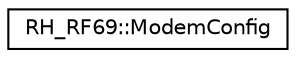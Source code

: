 digraph "Graphical Class Hierarchy"
{
 // LATEX_PDF_SIZE
  edge [fontname="Helvetica",fontsize="10",labelfontname="Helvetica",labelfontsize="10"];
  node [fontname="Helvetica",fontsize="10",shape=record];
  rankdir="LR";
  Node0 [label="RH_RF69::ModemConfig",height=0.2,width=0.4,color="black", fillcolor="white", style="filled",URL="$struct_r_h___r_f69_1_1_modem_config.html",tooltip="Defines register values for a set of modem configuration registers."];
}
